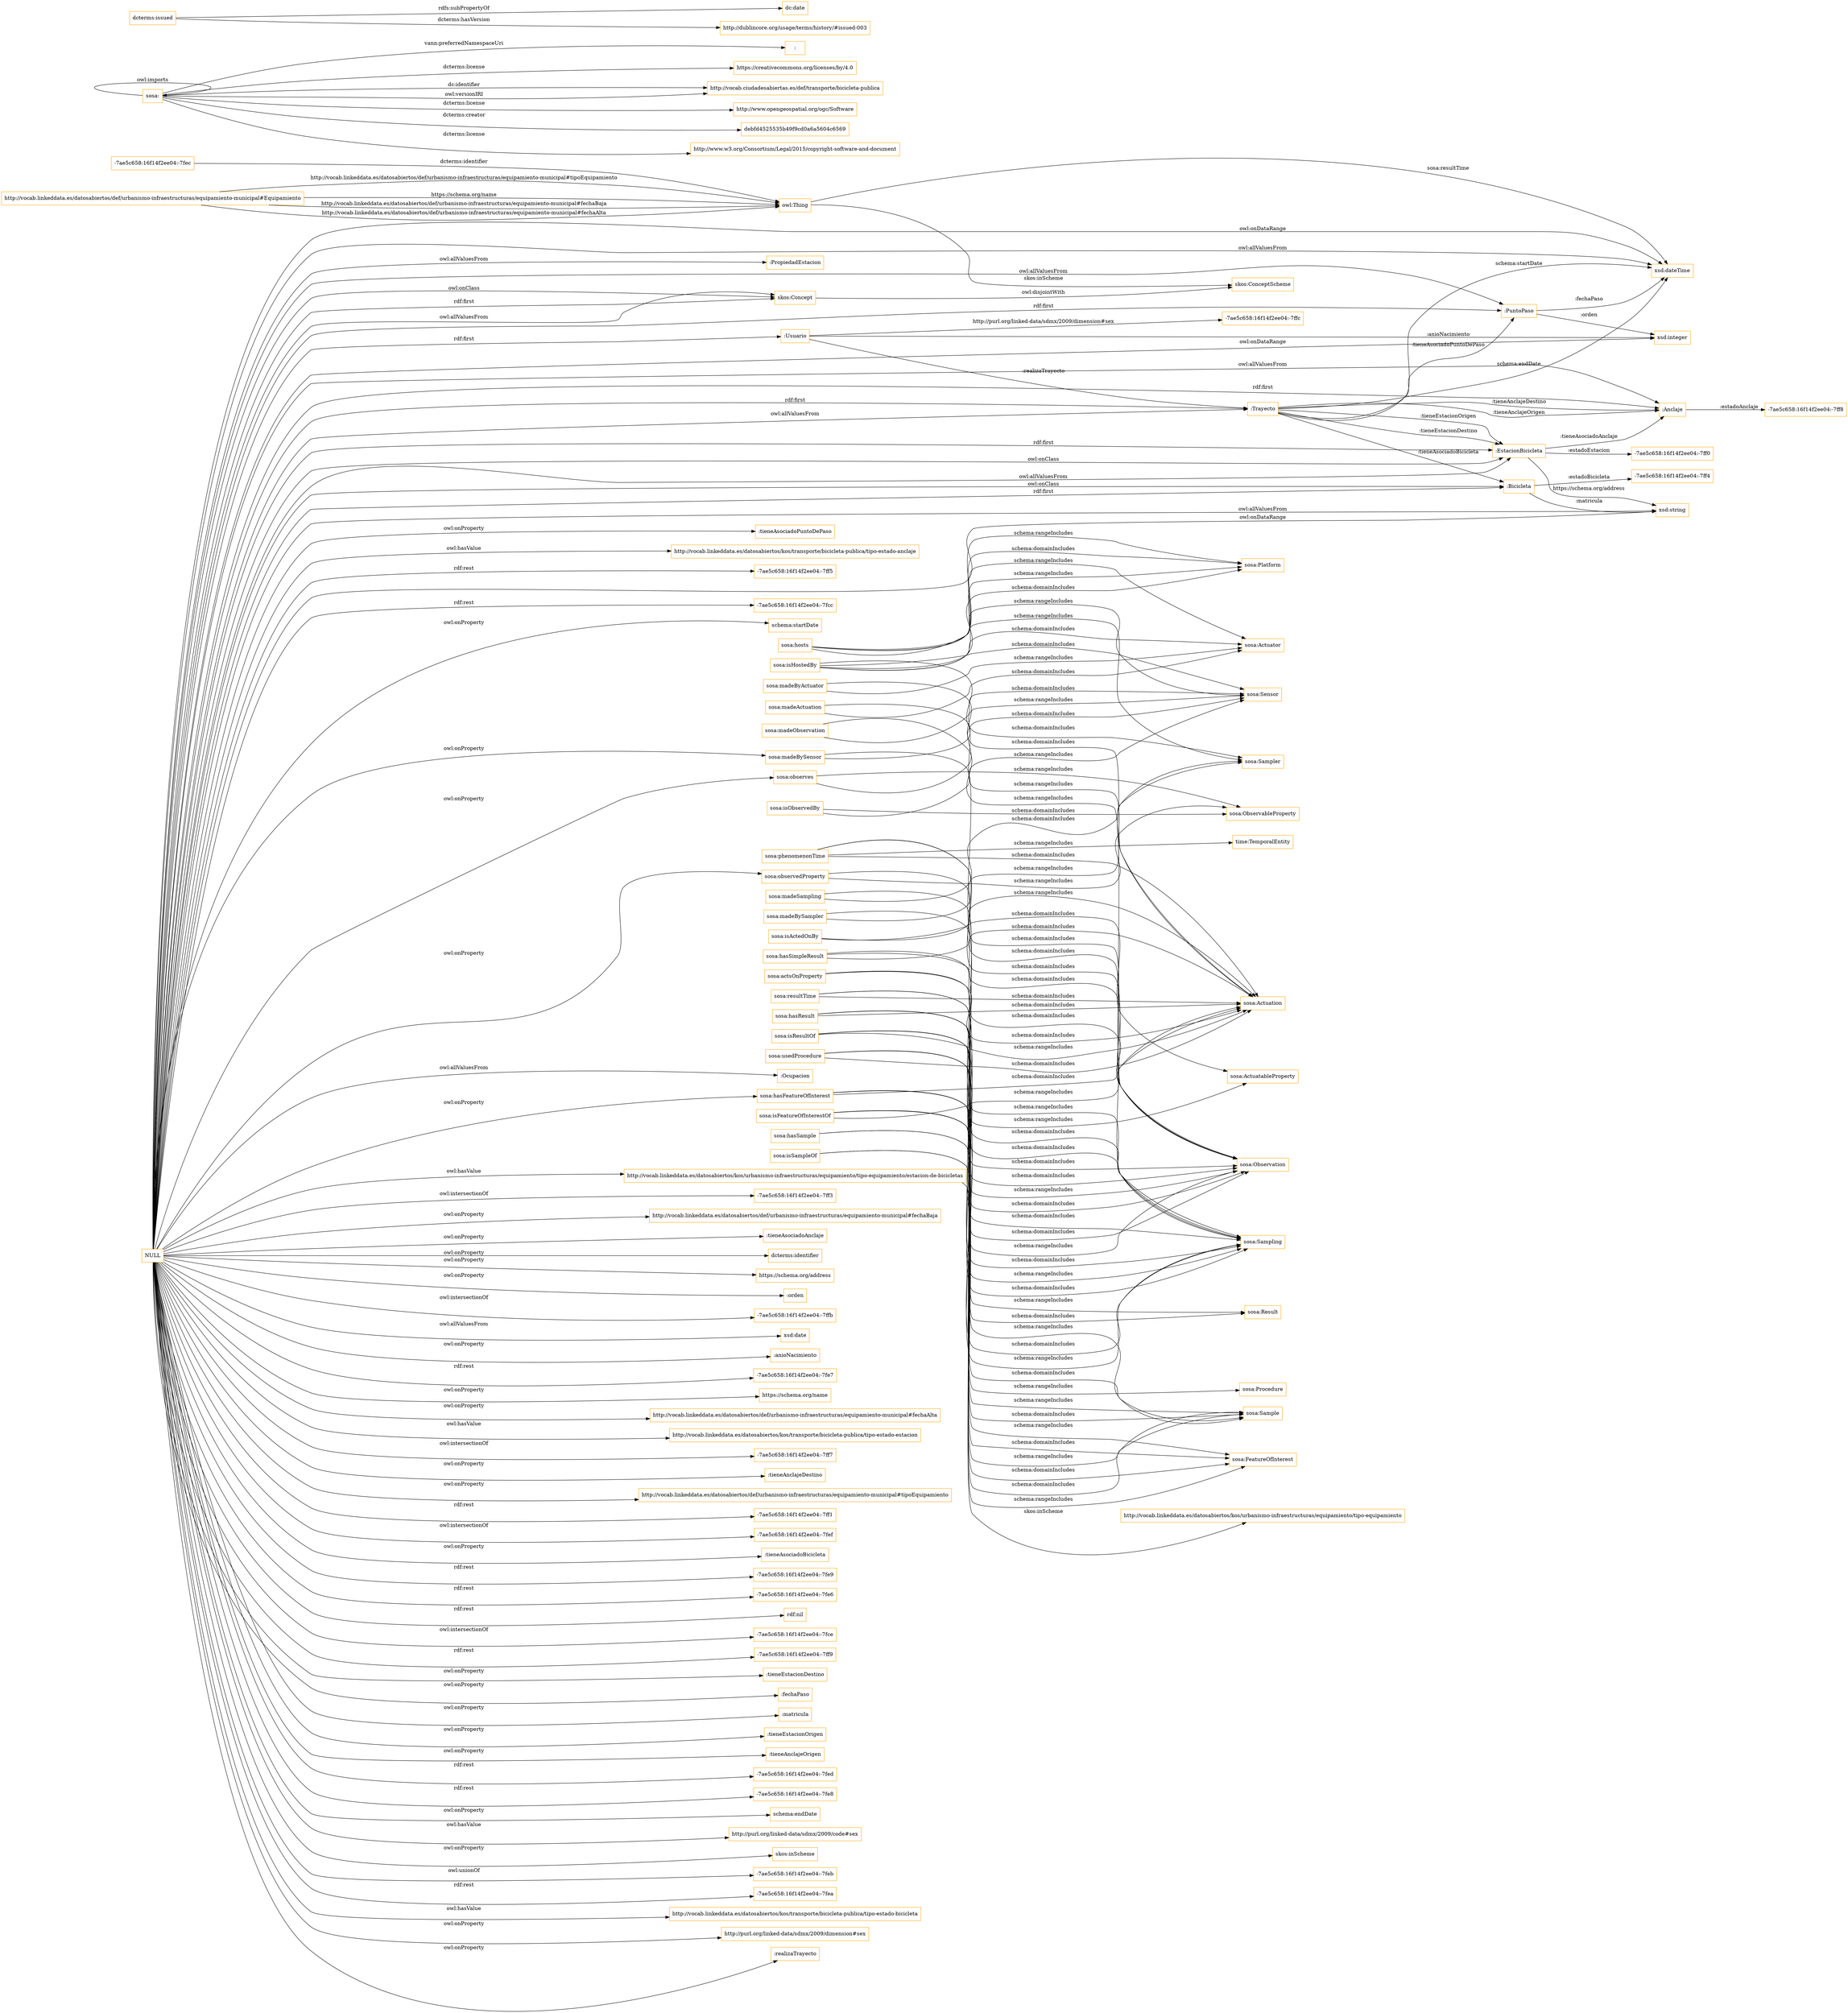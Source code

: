 digraph ar2dtool_diagram { 
rankdir=LR;
size="1501"
node [shape = rectangle, color="orange"]; ":PropiedadEstacion" ":PuntoPaso" "sosa:ObservableProperty" "sosa:FeatureOfInterest" ":Anclaje" ":Usuario" ":Ocupacion" "-7ae5c658:16f14f2ee04:-7ff0" "-7ae5c658:16f14f2ee04:-7ff4" "sosa:Observation" "-7ae5c658:16f14f2ee04:-7ff8" "skos:ConceptScheme" "-7ae5c658:16f14f2ee04:-7fec" "sosa:Sensor" "http://vocab.linkeddata.es/datosabiertos/def/urbanismo-infraestructuras/equipamiento-municipal#Equipamiento" "skos:Concept" ":EstacionBicicleta" ":Trayecto" ":Bicicleta" "-7ae5c658:16f14f2ee04:-7ffc" "sosa:Actuation" "sosa:Platform" "sosa:ActuatableProperty" "sosa:Actuator" "sosa:Sample" "time:TemporalEntity" "sosa:Sampling" "sosa:Procedure" "sosa:Result" "sosa:Sampler" ; /*classes style*/
	"sosa:observedProperty" -> "sosa:ObservableProperty" [ label = "schema:rangeIncludes" ];
	"sosa:observedProperty" -> "sosa:Observation" [ label = "schema:domainIncludes" ];
	"sosa:madeBySensor" -> "sosa:Sensor" [ label = "schema:rangeIncludes" ];
	"sosa:madeBySensor" -> "sosa:Observation" [ label = "schema:domainIncludes" ];
	"sosa:madeByActuator" -> "sosa:Actuator" [ label = "schema:rangeIncludes" ];
	"sosa:madeByActuator" -> "sosa:Actuation" [ label = "schema:domainIncludes" ];
	"sosa:hosts" -> "sosa:Platform" [ label = "schema:rangeIncludes" ];
	"sosa:hosts" -> "sosa:Actuator" [ label = "schema:rangeIncludes" ];
	"sosa:hosts" -> "sosa:Sampler" [ label = "schema:rangeIncludes" ];
	"sosa:hosts" -> "sosa:Sensor" [ label = "schema:rangeIncludes" ];
	"sosa:hosts" -> "sosa:Platform" [ label = "schema:domainIncludes" ];
	"sosa:isObservedBy" -> "sosa:Sensor" [ label = "schema:rangeIncludes" ];
	"sosa:isObservedBy" -> "sosa:ObservableProperty" [ label = "schema:domainIncludes" ];
	"sosa:madeActuation" -> "sosa:Actuation" [ label = "schema:rangeIncludes" ];
	"sosa:madeActuation" -> "sosa:Actuator" [ label = "schema:domainIncludes" ];
	"sosa:phenomenonTime" -> "time:TemporalEntity" [ label = "schema:rangeIncludes" ];
	"sosa:phenomenonTime" -> "sosa:Sampling" [ label = "schema:domainIncludes" ];
	"sosa:phenomenonTime" -> "sosa:Observation" [ label = "schema:domainIncludes" ];
	"sosa:phenomenonTime" -> "sosa:Actuation" [ label = "schema:domainIncludes" ];
	"http://vocab.linkeddata.es/datosabiertos/kos/urbanismo-infraestructuras/equipamiento/tipo-equipamiento/estacion-de-bicicletas" -> "http://vocab.linkeddata.es/datosabiertos/kos/urbanismo-infraestructuras/equipamiento/tipo-equipamiento" [ label = "skos:inScheme" ];
	"sosa:hasResult" -> "sosa:Sampling" [ label = "schema:domainIncludes" ];
	"sosa:hasResult" -> "sosa:Actuation" [ label = "schema:domainIncludes" ];
	"sosa:hasResult" -> "sosa:Observation" [ label = "schema:domainIncludes" ];
	"sosa:hasResult" -> "sosa:Result" [ label = "schema:rangeIncludes" ];
	"sosa:hasResult" -> "sosa:Sample" [ label = "schema:rangeIncludes" ];
	"sosa:isActedOnBy" -> "sosa:Actuation" [ label = "schema:rangeIncludes" ];
	"sosa:isActedOnBy" -> "sosa:ActuatableProperty" [ label = "schema:domainIncludes" ];
	"skos:Concept" -> "skos:ConceptScheme" [ label = "owl:disjointWith" ];
	"sosa:madeSampling" -> "sosa:Sampling" [ label = "schema:rangeIncludes" ];
	"sosa:madeSampling" -> "sosa:Sampler" [ label = "schema:domainIncludes" ];
	"sosa:hasFeatureOfInterest" -> "sosa:Observation" [ label = "schema:domainIncludes" ];
	"sosa:hasFeatureOfInterest" -> "sosa:FeatureOfInterest" [ label = "schema:rangeIncludes" ];
	"sosa:hasFeatureOfInterest" -> "sosa:Sampling" [ label = "schema:domainIncludes" ];
	"sosa:hasFeatureOfInterest" -> "sosa:Actuation" [ label = "schema:domainIncludes" ];
	"sosa:hasFeatureOfInterest" -> "sosa:Sample" [ label = "schema:rangeIncludes" ];
	"sosa:isResultOf" -> "sosa:Sample" [ label = "schema:domainIncludes" ];
	"sosa:isResultOf" -> "sosa:Actuation" [ label = "schema:rangeIncludes" ];
	"sosa:isResultOf" -> "sosa:Observation" [ label = "schema:rangeIncludes" ];
	"sosa:isResultOf" -> "sosa:Sampling" [ label = "schema:rangeIncludes" ];
	"sosa:isResultOf" -> "sosa:Result" [ label = "schema:domainIncludes" ];
	"sosa:isSampleOf" -> "sosa:FeatureOfInterest" [ label = "schema:rangeIncludes" ];
	"sosa:isSampleOf" -> "sosa:Sample" [ label = "schema:domainIncludes" ];
	"sosa:hasSimpleResult" -> "sosa:Sampling" [ label = "schema:domainIncludes" ];
	"sosa:hasSimpleResult" -> "sosa:Observation" [ label = "schema:domainIncludes" ];
	"sosa:hasSimpleResult" -> "sosa:Actuation" [ label = "schema:domainIncludes" ];
	"sosa:madeObservation" -> "sosa:Observation" [ label = "schema:rangeIncludes" ];
	"sosa:madeObservation" -> "sosa:Sensor" [ label = "schema:domainIncludes" ];
	"sosa:resultTime" -> "sosa:Sampling" [ label = "schema:domainIncludes" ];
	"sosa:resultTime" -> "sosa:Observation" [ label = "schema:domainIncludes" ];
	"sosa:resultTime" -> "sosa:Actuation" [ label = "schema:domainIncludes" ];
	"sosa:isHostedBy" -> "sosa:Platform" [ label = "schema:rangeIncludes" ];
	"sosa:isHostedBy" -> "sosa:Platform" [ label = "schema:domainIncludes" ];
	"sosa:isHostedBy" -> "sosa:Sampler" [ label = "schema:domainIncludes" ];
	"sosa:isHostedBy" -> "sosa:Sensor" [ label = "schema:domainIncludes" ];
	"sosa:isHostedBy" -> "sosa:Actuator" [ label = "schema:domainIncludes" ];
	"NULL" -> "-7ae5c658:16f14f2ee04:-7ff3" [ label = "owl:intersectionOf" ];
	"NULL" -> "sosa:observedProperty" [ label = "owl:onProperty" ];
	"NULL" -> "http://vocab.linkeddata.es/datosabiertos/def/urbanismo-infraestructuras/equipamiento-municipal#fechaBaja" [ label = "owl:onProperty" ];
	"NULL" -> ":tieneAsociadoAnclaje" [ label = "owl:onProperty" ];
	"NULL" -> ":EstacionBicicleta" [ label = "owl:allValuesFrom" ];
	"NULL" -> "dcterms:identifier" [ label = "owl:onProperty" ];
	"NULL" -> "skos:Concept" [ label = "rdf:first" ];
	"NULL" -> "https://schema.org/address" [ label = "owl:onProperty" ];
	"NULL" -> ":orden" [ label = "owl:onProperty" ];
	"NULL" -> "-7ae5c658:16f14f2ee04:-7ffb" [ label = "owl:intersectionOf" ];
	"NULL" -> "xsd:date" [ label = "owl:allValuesFrom" ];
	"NULL" -> "sosa:observes" [ label = "owl:onProperty" ];
	"NULL" -> ":anioNacimiento" [ label = "owl:onProperty" ];
	"NULL" -> ":Anclaje" [ label = "owl:allValuesFrom" ];
	"NULL" -> "-7ae5c658:16f14f2ee04:-7fe7" [ label = "rdf:rest" ];
	"NULL" -> "https://schema.org/name" [ label = "owl:onProperty" ];
	"NULL" -> "http://vocab.linkeddata.es/datosabiertos/def/urbanismo-infraestructuras/equipamiento-municipal#fechaAlta" [ label = "owl:onProperty" ];
	"NULL" -> "http://vocab.linkeddata.es/datosabiertos/kos/transporte/bicicleta-publica/tipo-estado-estacion" [ label = "owl:hasValue" ];
	"NULL" -> "xsd:string" [ label = "owl:allValuesFrom" ];
	"NULL" -> "-7ae5c658:16f14f2ee04:-7ff7" [ label = "owl:intersectionOf" ];
	"NULL" -> ":PuntoPaso" [ label = "rdf:first" ];
	"NULL" -> ":tieneAnclajeDestino" [ label = "owl:onProperty" ];
	"NULL" -> "http://vocab.linkeddata.es/datosabiertos/def/urbanismo-infraestructuras/equipamiento-municipal#tipoEquipamiento" [ label = "owl:onProperty" ];
	"NULL" -> ":EstacionBicicleta" [ label = "rdf:first" ];
	"NULL" -> "http://vocab.linkeddata.es/datosabiertos/kos/urbanismo-infraestructuras/equipamiento/tipo-equipamiento/estacion-de-bicicletas" [ label = "owl:hasValue" ];
	"NULL" -> "xsd:integer" [ label = "owl:onDataRange" ];
	"NULL" -> "xsd:dateTime" [ label = "owl:onDataRange" ];
	"NULL" -> ":Bicicleta" [ label = "owl:onClass" ];
	"NULL" -> ":Ocupacion" [ label = "owl:allValuesFrom" ];
	"NULL" -> "-7ae5c658:16f14f2ee04:-7ff1" [ label = "rdf:rest" ];
	"NULL" -> "-7ae5c658:16f14f2ee04:-7fef" [ label = "owl:intersectionOf" ];
	"NULL" -> ":tieneAsociadoBicicleta" [ label = "owl:onProperty" ];
	"NULL" -> ":Anclaje" [ label = "rdf:first" ];
	"NULL" -> "sosa:hasFeatureOfInterest" [ label = "owl:onProperty" ];
	"NULL" -> ":PropiedadEstacion" [ label = "owl:allValuesFrom" ];
	"NULL" -> "skos:Concept" [ label = "owl:allValuesFrom" ];
	"NULL" -> "-7ae5c658:16f14f2ee04:-7fe9" [ label = "rdf:rest" ];
	"NULL" -> ":Bicicleta" [ label = "rdf:first" ];
	"NULL" -> "-7ae5c658:16f14f2ee04:-7fe6" [ label = "rdf:rest" ];
	"NULL" -> "rdf:nil" [ label = "rdf:rest" ];
	"NULL" -> ":Trayecto" [ label = "rdf:first" ];
	"NULL" -> "-7ae5c658:16f14f2ee04:-7fce" [ label = "owl:intersectionOf" ];
	"NULL" -> ":Trayecto" [ label = "owl:allValuesFrom" ];
	"NULL" -> "-7ae5c658:16f14f2ee04:-7ff9" [ label = "rdf:rest" ];
	"NULL" -> ":tieneEstacionDestino" [ label = "owl:onProperty" ];
	"NULL" -> ":fechaPaso" [ label = "owl:onProperty" ];
	"NULL" -> ":matricula" [ label = "owl:onProperty" ];
	"NULL" -> "sosa:madeBySensor" [ label = "owl:onProperty" ];
	"NULL" -> ":Usuario" [ label = "rdf:first" ];
	"NULL" -> ":tieneEstacionOrigen" [ label = "owl:onProperty" ];
	"NULL" -> "xsd:dateTime" [ label = "owl:allValuesFrom" ];
	"NULL" -> ":tieneAnclajeOrigen" [ label = "owl:onProperty" ];
	"NULL" -> "xsd:string" [ label = "owl:onDataRange" ];
	"NULL" -> "-7ae5c658:16f14f2ee04:-7fed" [ label = "rdf:rest" ];
	"NULL" -> "-7ae5c658:16f14f2ee04:-7fe8" [ label = "rdf:rest" ];
	"NULL" -> "skos:Concept" [ label = "owl:onClass" ];
	"NULL" -> ":PuntoPaso" [ label = "owl:allValuesFrom" ];
	"NULL" -> "schema:endDate" [ label = "owl:onProperty" ];
	"NULL" -> "http://purl.org/linked-data/sdmx/2009/code#sex" [ label = "owl:hasValue" ];
	"NULL" -> "skos:inScheme" [ label = "owl:onProperty" ];
	"NULL" -> "-7ae5c658:16f14f2ee04:-7feb" [ label = "owl:unionOf" ];
	"NULL" -> "-7ae5c658:16f14f2ee04:-7fea" [ label = "rdf:rest" ];
	"NULL" -> "http://vocab.linkeddata.es/datosabiertos/kos/transporte/bicicleta-publica/tipo-estado-bicicleta" [ label = "owl:hasValue" ];
	"NULL" -> "http://purl.org/linked-data/sdmx/2009/dimension#sex" [ label = "owl:onProperty" ];
	"NULL" -> ":realizaTrayecto" [ label = "owl:onProperty" ];
	"NULL" -> ":EstacionBicicleta" [ label = "owl:onClass" ];
	"NULL" -> ":tieneAsociadoPuntoDePaso" [ label = "owl:onProperty" ];
	"NULL" -> "http://vocab.linkeddata.es/datosabiertos/kos/transporte/bicicleta-publica/tipo-estado-anclaje" [ label = "owl:hasValue" ];
	"NULL" -> "-7ae5c658:16f14f2ee04:-7ff5" [ label = "rdf:rest" ];
	"NULL" -> "-7ae5c658:16f14f2ee04:-7fcc" [ label = "rdf:rest" ];
	"NULL" -> "schema:startDate" [ label = "owl:onProperty" ];
	"sosa:hasSample" -> "sosa:Sample" [ label = "schema:rangeIncludes" ];
	"sosa:hasSample" -> "sosa:FeatureOfInterest" [ label = "schema:domainIncludes" ];
	"sosa:observes" -> "sosa:ObservableProperty" [ label = "schema:rangeIncludes" ];
	"sosa:observes" -> "sosa:Sensor" [ label = "schema:domainIncludes" ];
	"sosa:usedProcedure" -> "sosa:Procedure" [ label = "schema:rangeIncludes" ];
	"sosa:usedProcedure" -> "sosa:Sampling" [ label = "schema:domainIncludes" ];
	"sosa:usedProcedure" -> "sosa:Observation" [ label = "schema:domainIncludes" ];
	"sosa:usedProcedure" -> "sosa:Actuation" [ label = "schema:domainIncludes" ];
	"sosa:actsOnProperty" -> "sosa:ActuatableProperty" [ label = "schema:rangeIncludes" ];
	"sosa:actsOnProperty" -> "sosa:Actuation" [ label = "schema:domainIncludes" ];
	"sosa:" -> ":" [ label = "vann:preferredNamespaceUri" ];
	"sosa:" -> "https://creativecommons.org/licenses/by/4.0" [ label = "dcterms:license" ];
	"sosa:" -> "http://vocab.ciudadesabiertas.es/def/transporte/bicicleta-publica" [ label = "dc:identifier" ];
	"sosa:" -> "sosa:" [ label = "owl:imports" ];
	"sosa:" -> "http://vocab.ciudadesabiertas.es/def/transporte/bicicleta-publica" [ label = "owl:versionIRI" ];
	"sosa:" -> "http://www.opengeospatial.org/ogc/Software" [ label = "dcterms:license" ];
	"sosa:" -> "debfd4525535b49f9cd0a6a5604c6569" [ label = "dcterms:creator" ];
	"sosa:" -> "http://www.w3.org/Consortium/Legal/2015/copyright-software-and-document" [ label = "dcterms:license" ];
	"sosa:isFeatureOfInterestOf" -> "sosa:FeatureOfInterest" [ label = "schema:domainIncludes" ];
	"sosa:isFeatureOfInterestOf" -> "sosa:Actuation" [ label = "schema:rangeIncludes" ];
	"sosa:isFeatureOfInterestOf" -> "sosa:Sampling" [ label = "schema:rangeIncludes" ];
	"sosa:isFeatureOfInterestOf" -> "sosa:Observation" [ label = "schema:rangeIncludes" ];
	"sosa:isFeatureOfInterestOf" -> "sosa:Sample" [ label = "schema:domainIncludes" ];
	"dcterms:issued" -> "dc:date" [ label = "rdfs:subPropertyOf" ];
	"dcterms:issued" -> "http://dublincore.org/usage/terms/history/#issued-003" [ label = "dcterms:hasVersion" ];
	"sosa:madeBySampler" -> "sosa:Sampler" [ label = "schema:rangeIncludes" ];
	"sosa:madeBySampler" -> "sosa:Sampling" [ label = "schema:domainIncludes" ];
	":Trayecto" -> "xsd:dateTime" [ label = "schema:startDate" ];
	"http://vocab.linkeddata.es/datosabiertos/def/urbanismo-infraestructuras/equipamiento-municipal#Equipamiento" -> "owl:Thing" [ label = "http://vocab.linkeddata.es/datosabiertos/def/urbanismo-infraestructuras/equipamiento-municipal#tipoEquipamiento" ];
	":Trayecto" -> ":EstacionBicicleta" [ label = ":tieneEstacionOrigen" ];
	":Anclaje" -> "-7ae5c658:16f14f2ee04:-7ff8" [ label = ":estadoAnclaje" ];
	":Trayecto" -> ":Anclaje" [ label = ":tieneAnclajeDestino" ];
	":Bicicleta" -> "xsd:string" [ label = ":matricula" ];
	":Trayecto" -> ":PuntoPaso" [ label = ":tieneAsociadoPuntoDePaso" ];
	"owl:Thing" -> "skos:ConceptScheme" [ label = "skos:inScheme" ];
	":EstacionBicicleta" -> ":Anclaje" [ label = ":tieneAsociadoAnclaje" ];
	"http://vocab.linkeddata.es/datosabiertos/def/urbanismo-infraestructuras/equipamiento-municipal#Equipamiento" -> "owl:Thing" [ label = "https://schema.org/name" ];
	"http://vocab.linkeddata.es/datosabiertos/def/urbanismo-infraestructuras/equipamiento-municipal#Equipamiento" -> "owl:Thing" [ label = "http://vocab.linkeddata.es/datosabiertos/def/urbanismo-infraestructuras/equipamiento-municipal#fechaBaja" ];
	":Trayecto" -> ":Bicicleta" [ label = ":tieneAsociadoBicicleta" ];
	":Trayecto" -> ":Anclaje" [ label = ":tieneAnclajeOrigen" ];
	":PuntoPaso" -> "xsd:dateTime" [ label = ":fechaPaso" ];
	":EstacionBicicleta" -> "xsd:string" [ label = "https://schema.org/address" ];
	"-7ae5c658:16f14f2ee04:-7fec" -> "owl:Thing" [ label = "dcterms:identifier" ];
	":EstacionBicicleta" -> "-7ae5c658:16f14f2ee04:-7ff0" [ label = ":estadoEstacion" ];
	":Trayecto" -> ":EstacionBicicleta" [ label = ":tieneEstacionDestino" ];
	":Usuario" -> "xsd:integer" [ label = ":anioNacimiento" ];
	":Trayecto" -> "xsd:dateTime" [ label = "schema:endDate" ];
	"owl:Thing" -> "xsd:dateTime" [ label = "sosa:resultTime" ];
	":Usuario" -> "-7ae5c658:16f14f2ee04:-7ffc" [ label = "http://purl.org/linked-data/sdmx/2009/dimension#sex" ];
	":Bicicleta" -> "-7ae5c658:16f14f2ee04:-7ff4" [ label = ":estadoBicicleta" ];
	":Usuario" -> ":Trayecto" [ label = ":realizaTrayecto" ];
	":PuntoPaso" -> "xsd:integer" [ label = ":orden" ];
	"http://vocab.linkeddata.es/datosabiertos/def/urbanismo-infraestructuras/equipamiento-municipal#Equipamiento" -> "owl:Thing" [ label = "http://vocab.linkeddata.es/datosabiertos/def/urbanismo-infraestructuras/equipamiento-municipal#fechaAlta" ];

}
